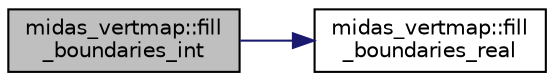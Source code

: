 digraph "midas_vertmap::fill_boundaries_int"
{
 // INTERACTIVE_SVG=YES
 // LATEX_PDF_SIZE
  edge [fontname="Helvetica",fontsize="10",labelfontname="Helvetica",labelfontsize="10"];
  node [fontname="Helvetica",fontsize="10",shape=record];
  rankdir="LR";
  Node1 [label="midas_vertmap::fill\l_boundaries_int",height=0.2,width=0.4,color="black", fillcolor="grey75", style="filled", fontcolor="black",tooltip="Fill grid edges."];
  Node1 -> Node2 [color="midnightblue",fontsize="10",style="solid",fontname="Helvetica"];
  Node2 [label="midas_vertmap::fill\l_boundaries_real",height=0.2,width=0.4,color="black", fillcolor="white", style="filled",URL="$namespacemidas__vertmap.html#a0873fd458e5725420ebf74c8d8ee2f41",tooltip="fill grid edges"];
}
